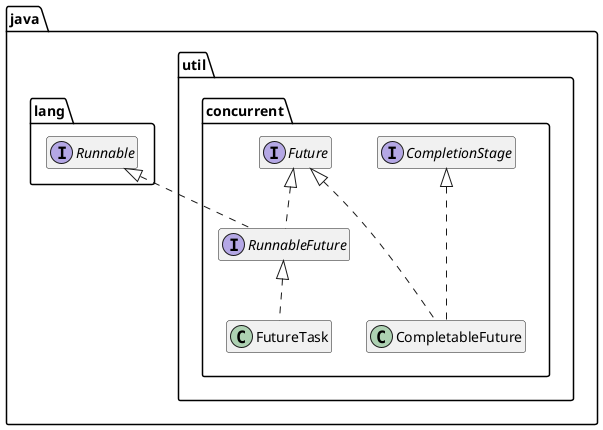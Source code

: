 @startuml

together {
  interface java.util.concurrent.CompletionStage {}

  interface java.util.concurrent.Future {}
}

interface java.lang.Runnable {}

interface java.util.concurrent.RunnableFuture {}

together {
  class java.util.concurrent.FutureTask {}

  class java.util.concurrent.CompletableFuture {}
}

java.util.concurrent.CompletableFuture ..up.|>  java.util.concurrent.CompletionStage
java.util.concurrent.CompletableFuture ..up.|>  java.util.concurrent.Future
java.util.concurrent.FutureTask .up.|>  java.util.concurrent.RunnableFuture
java.util.concurrent.RunnableFuture .up.|>  java.util.concurrent.Future
java.util.concurrent.RunnableFuture .up.|>  java.lang.Runnable

hide members

@enduml